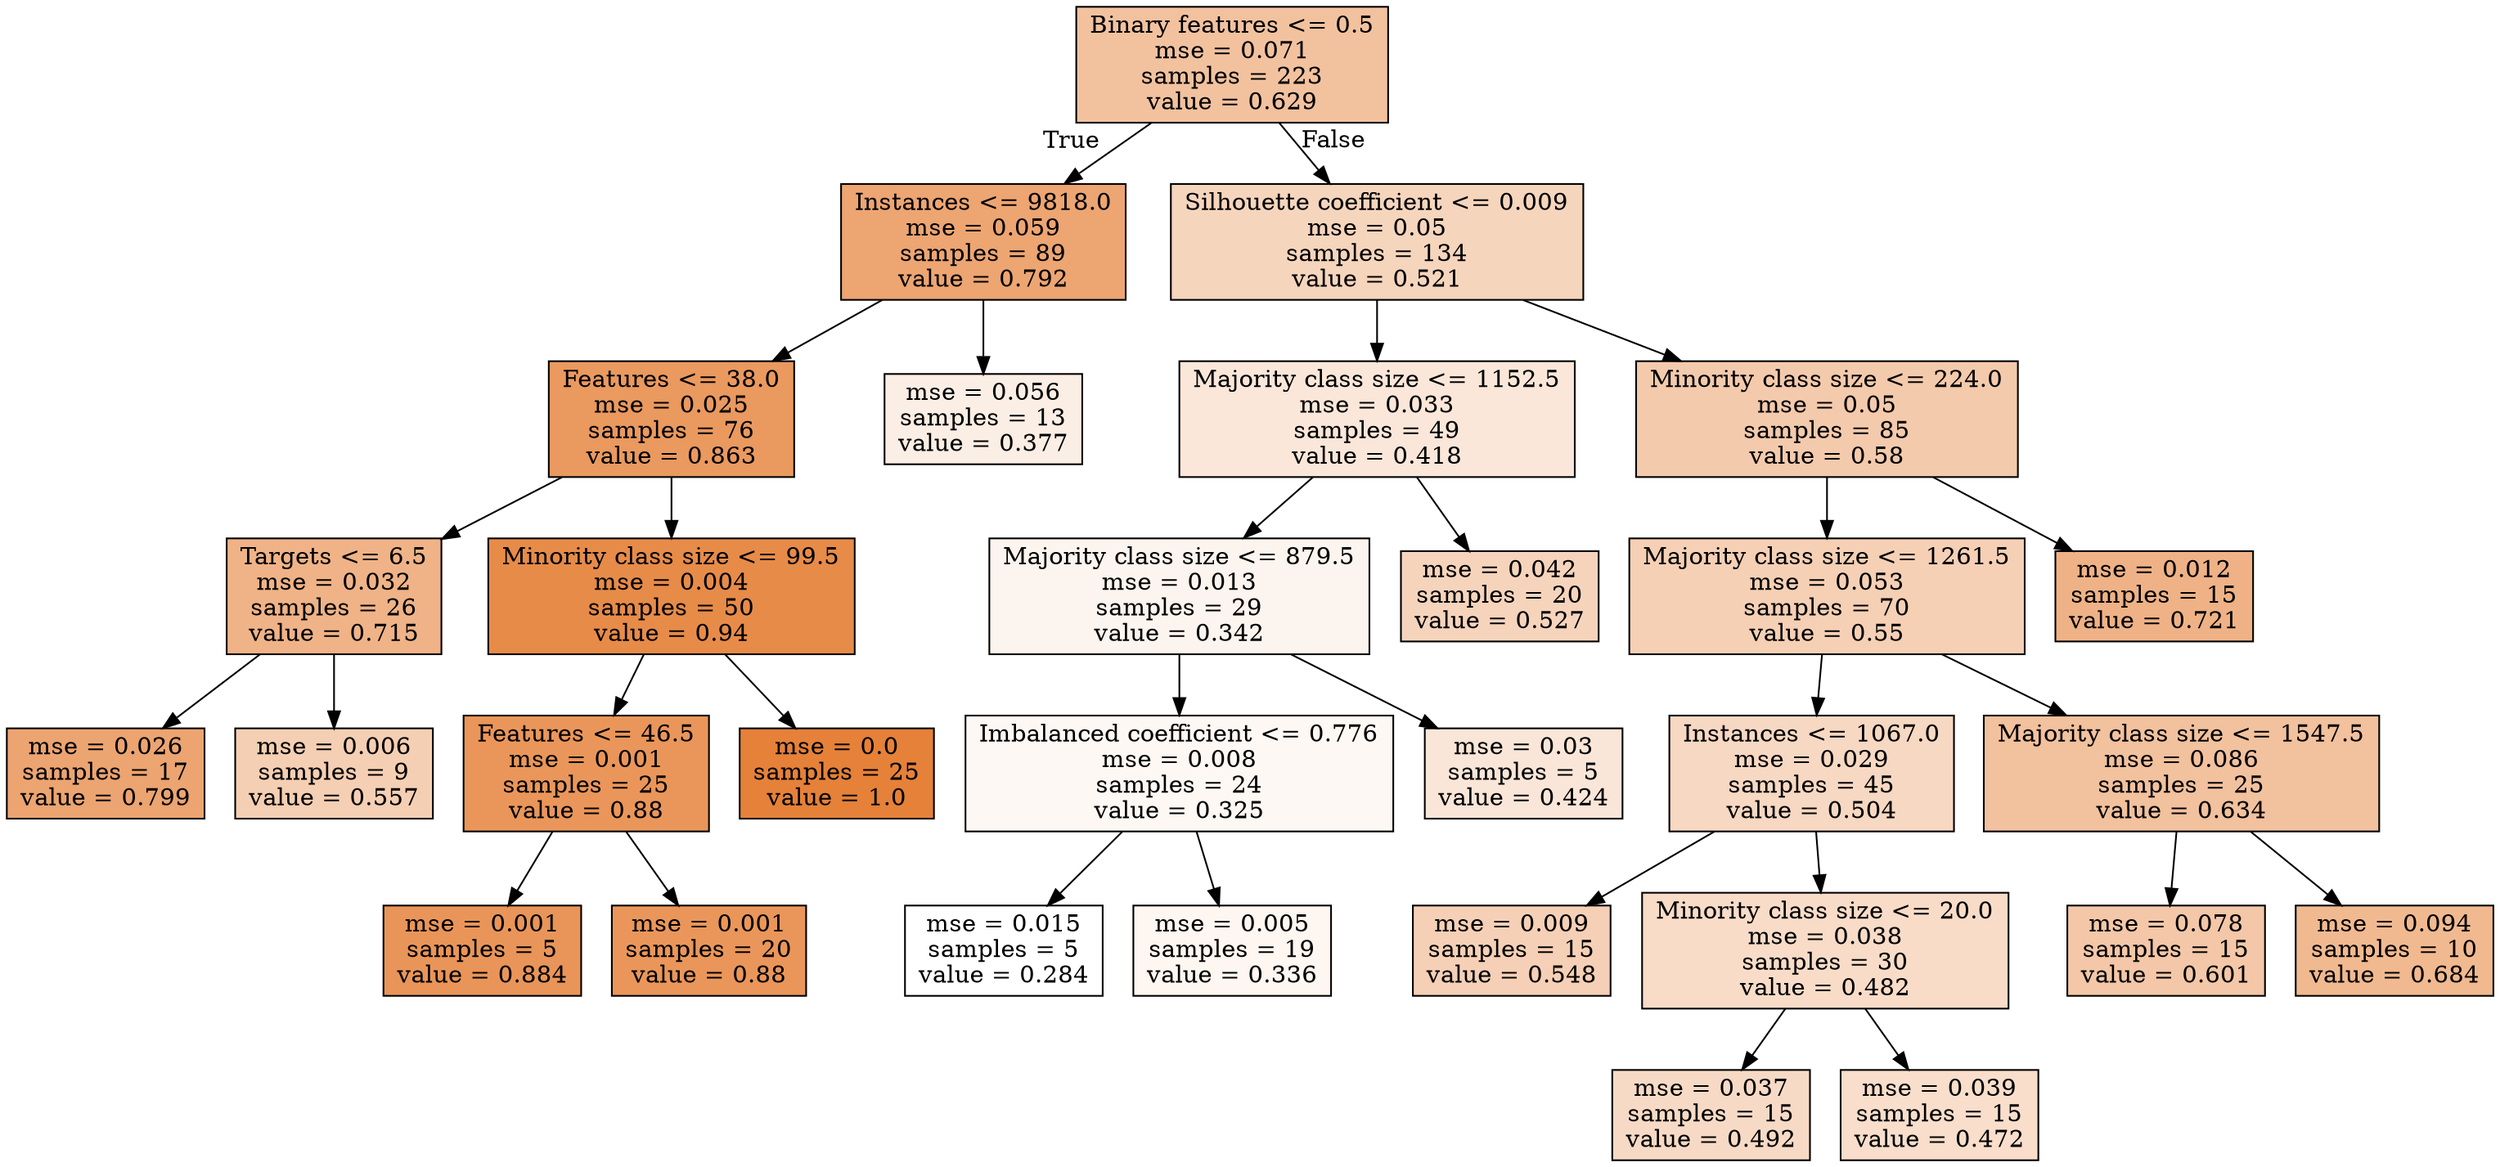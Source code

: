 digraph Tree {
node [shape=box, style="filled", color="black"] ;
0 [label="Binary features <= 0.5\nmse = 0.071\nsamples = 223\nvalue = 0.629", fillcolor="#e581397b"] ;
1 [label="Instances <= 9818.0\nmse = 0.059\nsamples = 89\nvalue = 0.792", fillcolor="#e58139b5"] ;
0 -> 1 [labeldistance=2.5, labelangle=45, headlabel="True"] ;
2 [label="Features <= 38.0\nmse = 0.025\nsamples = 76\nvalue = 0.863", fillcolor="#e58139ce"] ;
1 -> 2 ;
3 [label="Targets <= 6.5\nmse = 0.032\nsamples = 26\nvalue = 0.715", fillcolor="#e581399a"] ;
2 -> 3 ;
4 [label="mse = 0.026\nsamples = 17\nvalue = 0.799", fillcolor="#e58139b7"] ;
3 -> 4 ;
5 [label="mse = 0.006\nsamples = 9\nvalue = 0.557", fillcolor="#e5813961"] ;
3 -> 5 ;
6 [label="Minority class size <= 99.5\nmse = 0.004\nsamples = 50\nvalue = 0.94", fillcolor="#e58139ea"] ;
2 -> 6 ;
7 [label="Features <= 46.5\nmse = 0.001\nsamples = 25\nvalue = 0.88", fillcolor="#e58139d4"] ;
6 -> 7 ;
8 [label="mse = 0.001\nsamples = 5\nvalue = 0.884", fillcolor="#e58139d6"] ;
7 -> 8 ;
9 [label="mse = 0.001\nsamples = 20\nvalue = 0.88", fillcolor="#e58139d4"] ;
7 -> 9 ;
10 [label="mse = 0.0\nsamples = 25\nvalue = 1.0", fillcolor="#e58139ff"] ;
6 -> 10 ;
11 [label="mse = 0.056\nsamples = 13\nvalue = 0.377", fillcolor="#e5813921"] ;
1 -> 11 ;
12 [label="Silhouette coefficient <= 0.009\nmse = 0.05\nsamples = 134\nvalue = 0.521", fillcolor="#e5813954"] ;
0 -> 12 [labeldistance=2.5, labelangle=-45, headlabel="False"] ;
13 [label="Majority class size <= 1152.5\nmse = 0.033\nsamples = 49\nvalue = 0.418", fillcolor="#e581392f"] ;
12 -> 13 ;
14 [label="Majority class size <= 879.5\nmse = 0.013\nsamples = 29\nvalue = 0.342", fillcolor="#e5813915"] ;
13 -> 14 ;
15 [label="Imbalanced coefficient <= 0.776\nmse = 0.008\nsamples = 24\nvalue = 0.325", fillcolor="#e581390e"] ;
14 -> 15 ;
16 [label="mse = 0.015\nsamples = 5\nvalue = 0.284", fillcolor="#e5813900"] ;
15 -> 16 ;
17 [label="mse = 0.005\nsamples = 19\nvalue = 0.336", fillcolor="#e5813912"] ;
15 -> 17 ;
18 [label="mse = 0.03\nsamples = 5\nvalue = 0.424", fillcolor="#e5813932"] ;
14 -> 18 ;
19 [label="mse = 0.042\nsamples = 20\nvalue = 0.527", fillcolor="#e5813956"] ;
13 -> 19 ;
20 [label="Minority class size <= 224.0\nmse = 0.05\nsamples = 85\nvalue = 0.58", fillcolor="#e581396a"] ;
12 -> 20 ;
21 [label="Majority class size <= 1261.5\nmse = 0.053\nsamples = 70\nvalue = 0.55", fillcolor="#e581395f"] ;
20 -> 21 ;
22 [label="Instances <= 1067.0\nmse = 0.029\nsamples = 45\nvalue = 0.504", fillcolor="#e581394e"] ;
21 -> 22 ;
23 [label="mse = 0.009\nsamples = 15\nvalue = 0.548", fillcolor="#e581395e"] ;
22 -> 23 ;
24 [label="Minority class size <= 20.0\nmse = 0.038\nsamples = 30\nvalue = 0.482", fillcolor="#e5813946"] ;
22 -> 24 ;
25 [label="mse = 0.037\nsamples = 15\nvalue = 0.492", fillcolor="#e581394a"] ;
24 -> 25 ;
26 [label="mse = 0.039\nsamples = 15\nvalue = 0.472", fillcolor="#e5813943"] ;
24 -> 26 ;
27 [label="Majority class size <= 1547.5\nmse = 0.086\nsamples = 25\nvalue = 0.634", fillcolor="#e581397d"] ;
21 -> 27 ;
28 [label="mse = 0.078\nsamples = 15\nvalue = 0.601", fillcolor="#e5813971"] ;
27 -> 28 ;
29 [label="mse = 0.094\nsamples = 10\nvalue = 0.684", fillcolor="#e581398e"] ;
27 -> 29 ;
30 [label="mse = 0.012\nsamples = 15\nvalue = 0.721", fillcolor="#e581399c"] ;
20 -> 30 ;
}